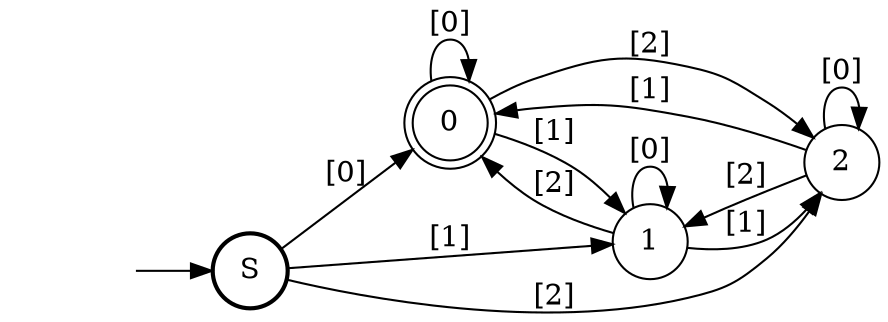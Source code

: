 digraph Ggraph{
rankdir=LR;
zero [style="invis"]
S [shape="circle"][style="bold"]
zero->S

0 [shape="doublecircle"]
1 [shape="circle"]
2 [shape="circle"]
S->0 [label="[0]"]
S->1 [label="[1]"]
S->2 [label="[2]"]
1->1 [label="[0]"]
1->2 [label="[1]"]
1->0 [label="[2]"]
2->2 [label="[0]"]
2->0 [label="[1]"]
2->1 [label="[2]"]
0->0 [label="[0]"]
0->1 [label="[1]"]
0->2 [label="[2]"]
}
